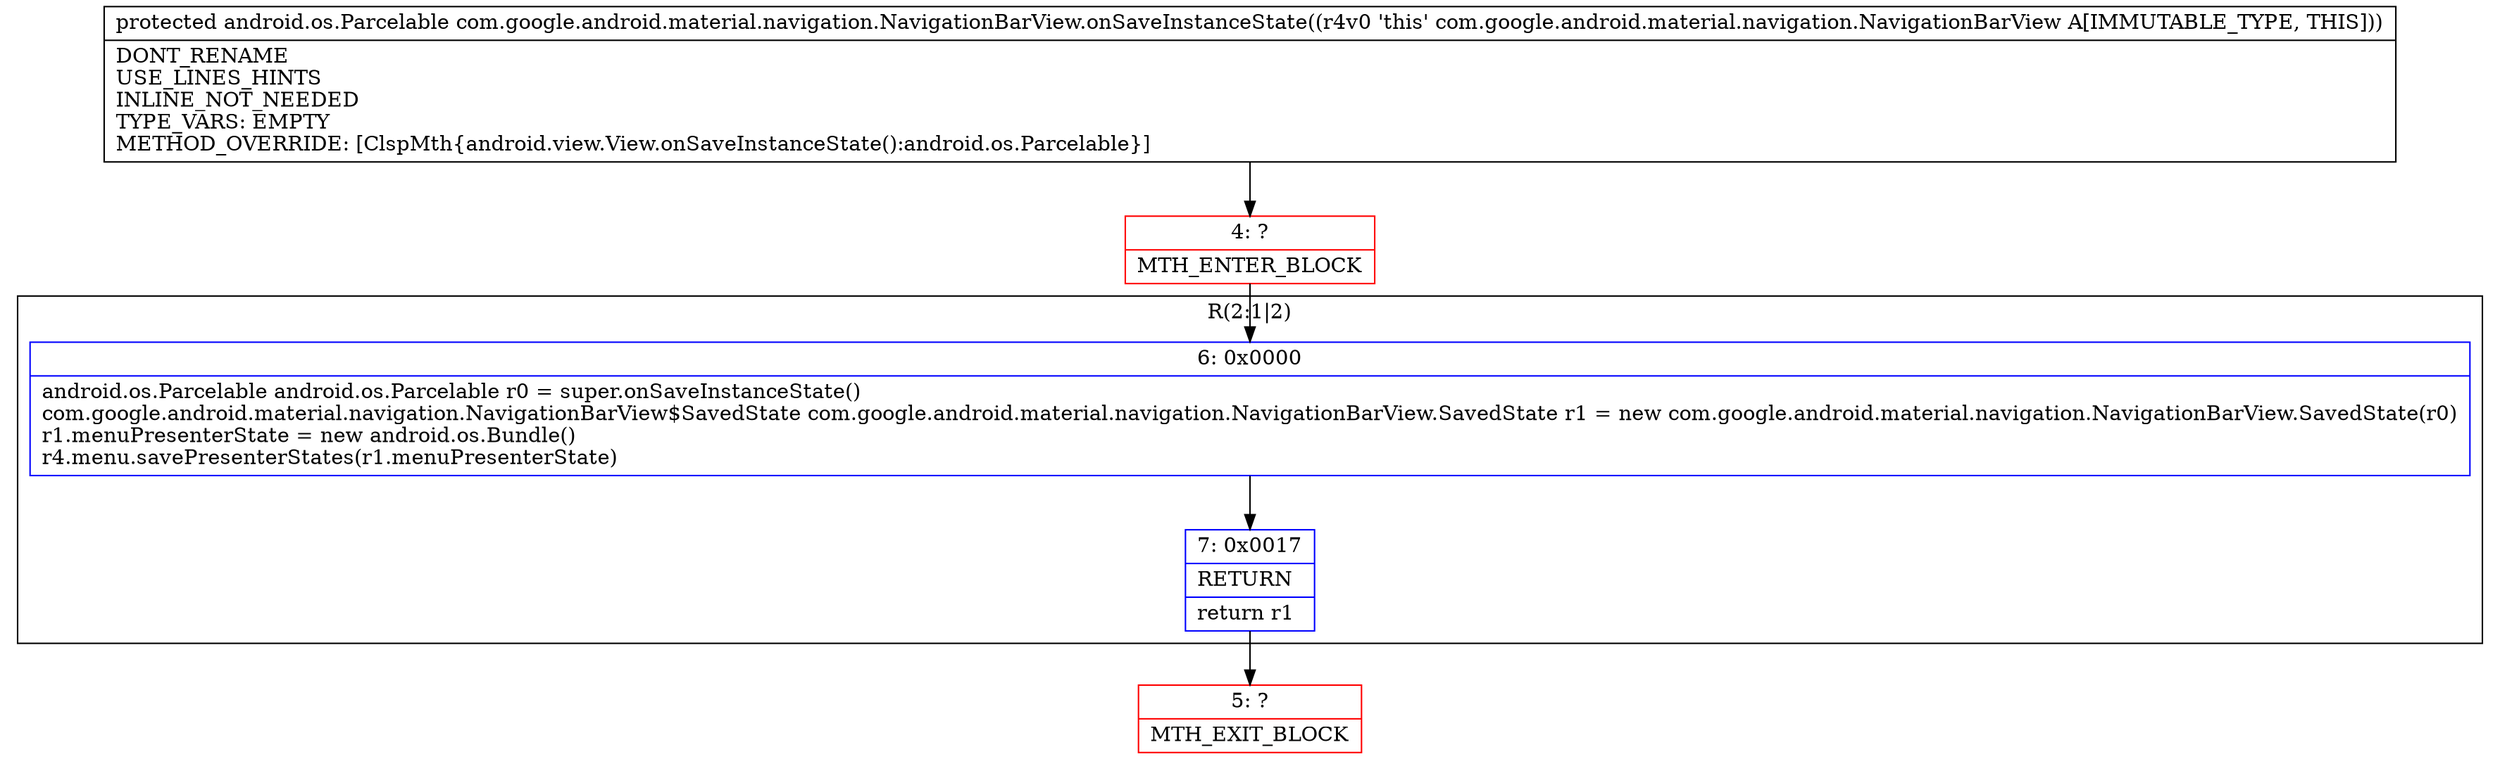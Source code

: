 digraph "CFG forcom.google.android.material.navigation.NavigationBarView.onSaveInstanceState()Landroid\/os\/Parcelable;" {
subgraph cluster_Region_570189838 {
label = "R(2:1|2)";
node [shape=record,color=blue];
Node_6 [shape=record,label="{6\:\ 0x0000|android.os.Parcelable android.os.Parcelable r0 = super.onSaveInstanceState()\lcom.google.android.material.navigation.NavigationBarView$SavedState com.google.android.material.navigation.NavigationBarView.SavedState r1 = new com.google.android.material.navigation.NavigationBarView.SavedState(r0)\lr1.menuPresenterState = new android.os.Bundle()\lr4.menu.savePresenterStates(r1.menuPresenterState)\l}"];
Node_7 [shape=record,label="{7\:\ 0x0017|RETURN\l|return r1\l}"];
}
Node_4 [shape=record,color=red,label="{4\:\ ?|MTH_ENTER_BLOCK\l}"];
Node_5 [shape=record,color=red,label="{5\:\ ?|MTH_EXIT_BLOCK\l}"];
MethodNode[shape=record,label="{protected android.os.Parcelable com.google.android.material.navigation.NavigationBarView.onSaveInstanceState((r4v0 'this' com.google.android.material.navigation.NavigationBarView A[IMMUTABLE_TYPE, THIS]))  | DONT_RENAME\lUSE_LINES_HINTS\lINLINE_NOT_NEEDED\lTYPE_VARS: EMPTY\lMETHOD_OVERRIDE: [ClspMth\{android.view.View.onSaveInstanceState():android.os.Parcelable\}]\l}"];
MethodNode -> Node_4;Node_6 -> Node_7;
Node_7 -> Node_5;
Node_4 -> Node_6;
}

